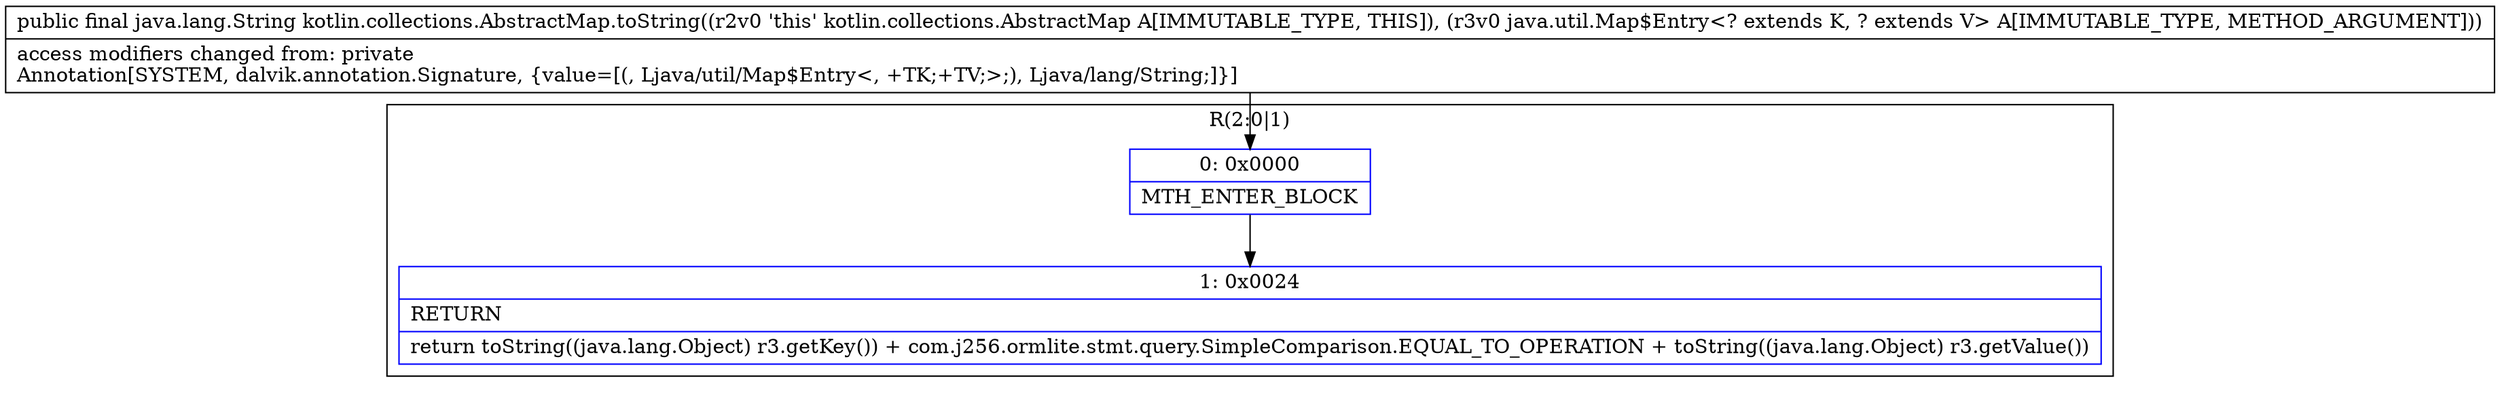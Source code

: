 digraph "CFG forkotlin.collections.AbstractMap.toString(Ljava\/util\/Map$Entry;)Ljava\/lang\/String;" {
subgraph cluster_Region_110817034 {
label = "R(2:0|1)";
node [shape=record,color=blue];
Node_0 [shape=record,label="{0\:\ 0x0000|MTH_ENTER_BLOCK\l}"];
Node_1 [shape=record,label="{1\:\ 0x0024|RETURN\l|return toString((java.lang.Object) r3.getKey()) + com.j256.ormlite.stmt.query.SimpleComparison.EQUAL_TO_OPERATION + toString((java.lang.Object) r3.getValue())\l}"];
}
MethodNode[shape=record,label="{public final java.lang.String kotlin.collections.AbstractMap.toString((r2v0 'this' kotlin.collections.AbstractMap A[IMMUTABLE_TYPE, THIS]), (r3v0 java.util.Map$Entry\<? extends K, ? extends V\> A[IMMUTABLE_TYPE, METHOD_ARGUMENT]))  | access modifiers changed from: private\lAnnotation[SYSTEM, dalvik.annotation.Signature, \{value=[(, Ljava\/util\/Map$Entry\<, +TK;+TV;\>;), Ljava\/lang\/String;]\}]\l}"];
MethodNode -> Node_0;
Node_0 -> Node_1;
}

